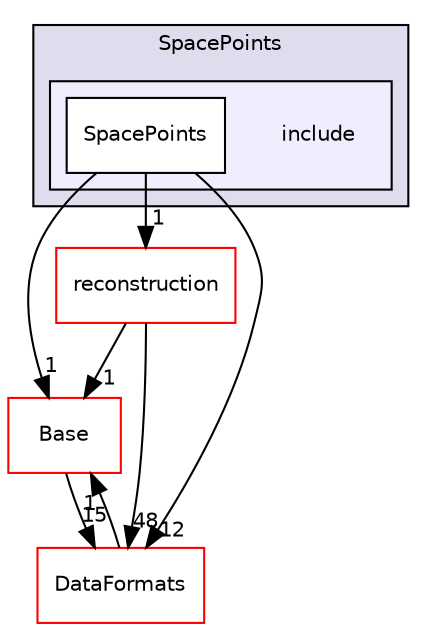 digraph "/home/travis/build/AliceO2Group/AliceO2/Detectors/TPC/calibration/SpacePoints/include" {
  bgcolor=transparent;
  compound=true
  node [ fontsize="10", fontname="Helvetica"];
  edge [ labelfontsize="10", labelfontname="Helvetica"];
  subgraph clusterdir_7f0118076ec35c6eba4fbf3c8c648756 {
    graph [ bgcolor="#ddddee", pencolor="black", label="SpacePoints" fontname="Helvetica", fontsize="10", URL="dir_7f0118076ec35c6eba4fbf3c8c648756.html"]
  subgraph clusterdir_2055e8b9f766f2ecf35205bcfa7b602c {
    graph [ bgcolor="#eeeeff", pencolor="black", label="" URL="dir_2055e8b9f766f2ecf35205bcfa7b602c.html"];
    dir_2055e8b9f766f2ecf35205bcfa7b602c [shape=plaintext label="include"];
    dir_80fe905438b505ae8657607966343586 [shape=box label="SpacePoints" color="black" fillcolor="white" style="filled" URL="dir_80fe905438b505ae8657607966343586.html"];
  }
  }
  dir_a5de047958dd458e809773c6ffaa8478 [shape=box label="reconstruction" color="red" URL="dir_a5de047958dd458e809773c6ffaa8478.html"];
  dir_37c90836491b695b472bf98d1be8336b [shape=box label="Base" color="red" URL="dir_37c90836491b695b472bf98d1be8336b.html"];
  dir_2171f7ec022c5423887b07c69b2f5b48 [shape=box label="DataFormats" color="red" URL="dir_2171f7ec022c5423887b07c69b2f5b48.html"];
  dir_a5de047958dd458e809773c6ffaa8478->dir_37c90836491b695b472bf98d1be8336b [headlabel="1", labeldistance=1.5 headhref="dir_000401_000293.html"];
  dir_a5de047958dd458e809773c6ffaa8478->dir_2171f7ec022c5423887b07c69b2f5b48 [headlabel="48", labeldistance=1.5 headhref="dir_000401_000090.html"];
  dir_37c90836491b695b472bf98d1be8336b->dir_2171f7ec022c5423887b07c69b2f5b48 [headlabel="15", labeldistance=1.5 headhref="dir_000293_000090.html"];
  dir_80fe905438b505ae8657607966343586->dir_a5de047958dd458e809773c6ffaa8478 [headlabel="1", labeldistance=1.5 headhref="dir_000676_000401.html"];
  dir_80fe905438b505ae8657607966343586->dir_37c90836491b695b472bf98d1be8336b [headlabel="1", labeldistance=1.5 headhref="dir_000676_000293.html"];
  dir_80fe905438b505ae8657607966343586->dir_2171f7ec022c5423887b07c69b2f5b48 [headlabel="12", labeldistance=1.5 headhref="dir_000676_000090.html"];
  dir_2171f7ec022c5423887b07c69b2f5b48->dir_37c90836491b695b472bf98d1be8336b [headlabel="1", labeldistance=1.5 headhref="dir_000090_000293.html"];
}

